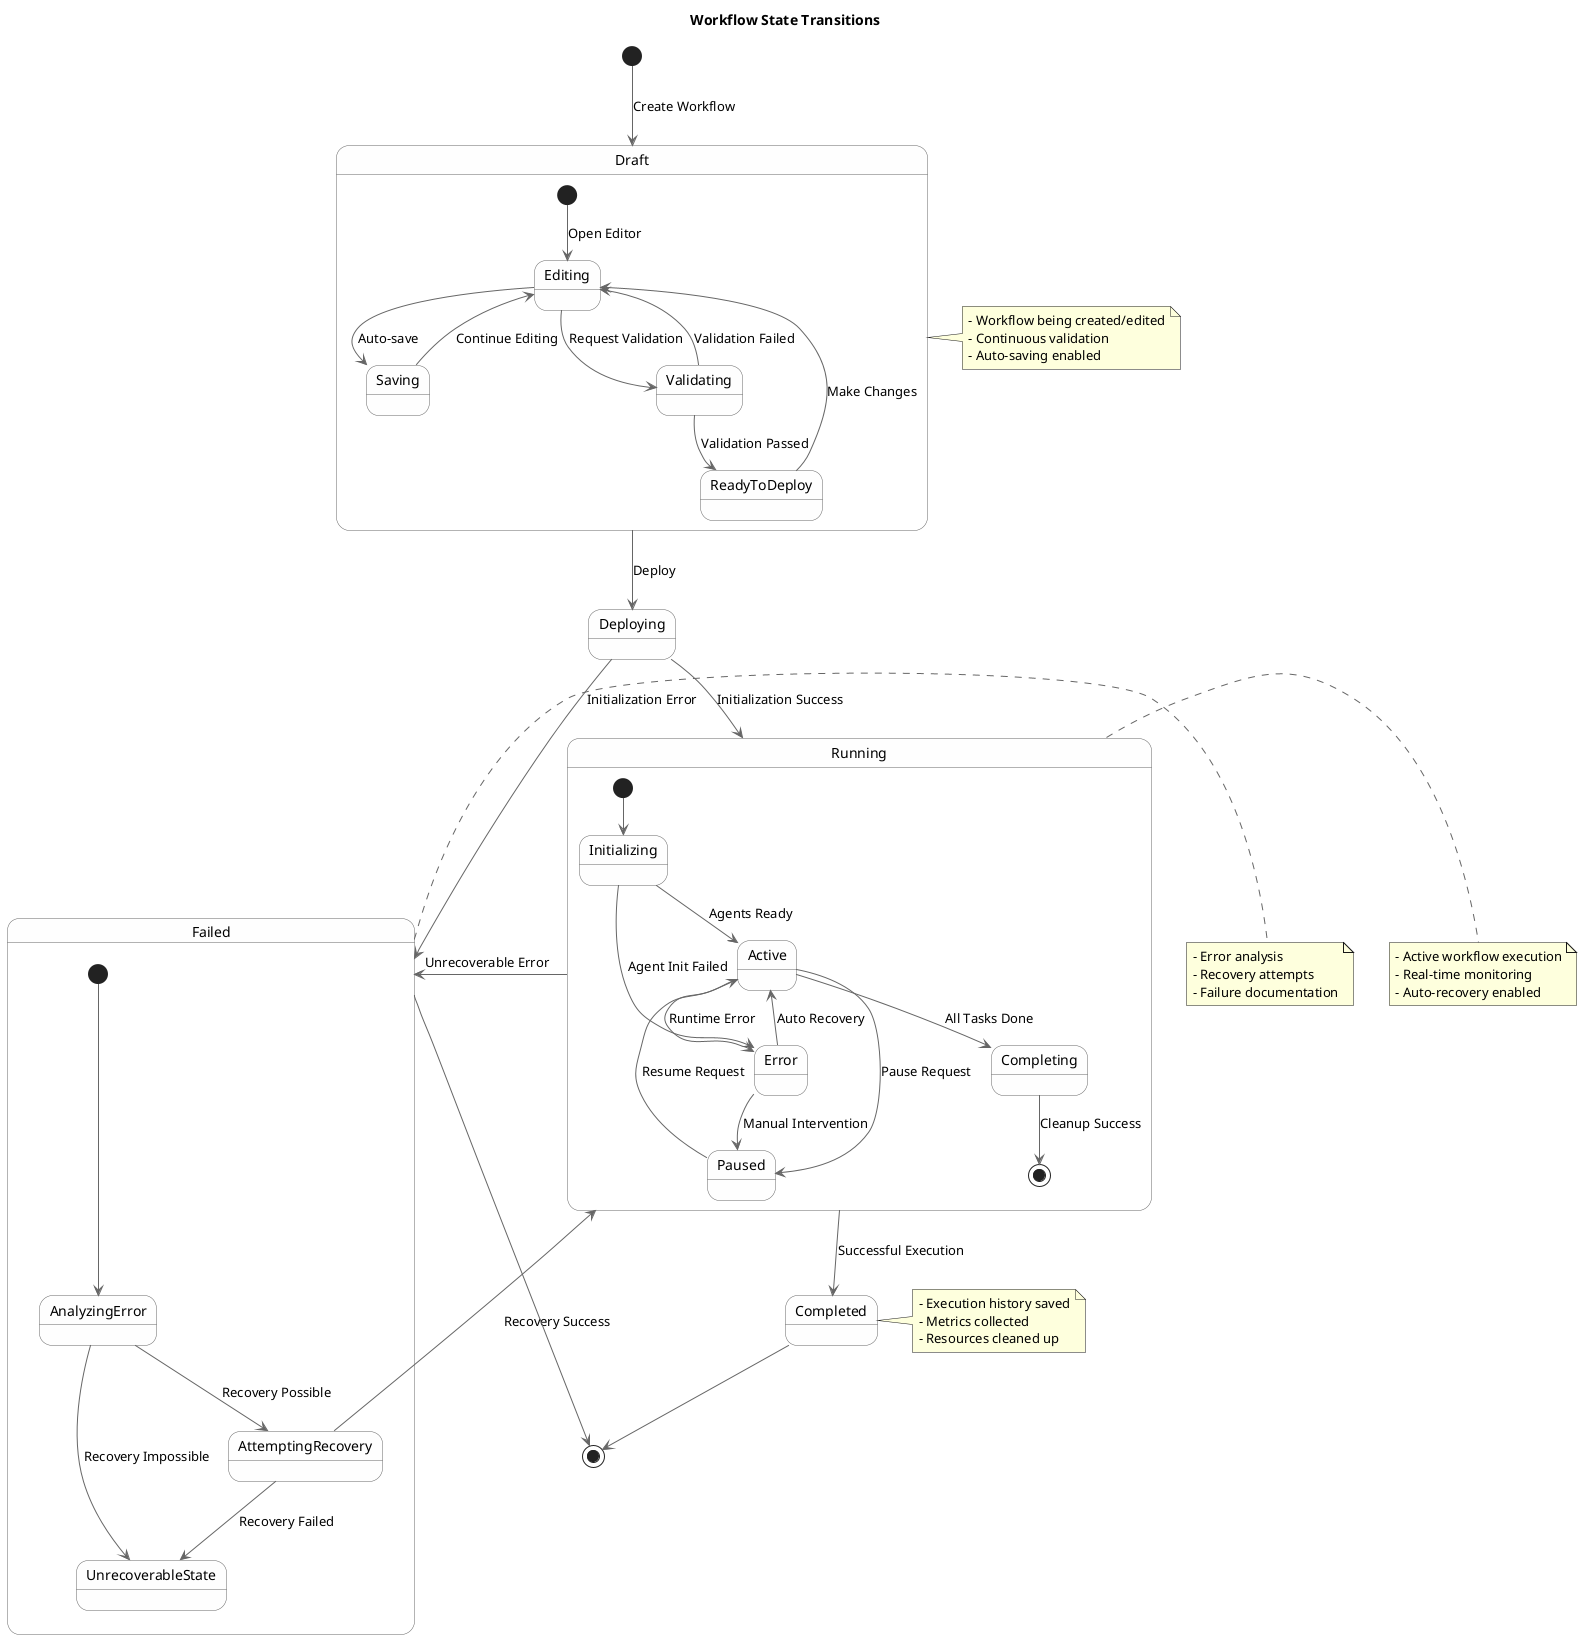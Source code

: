 @startuml Workflow State Transitions

' Styling
skinparam StateBackgroundColor #FEFEFE
skinparam StateBorderColor #666666
skinparam ArrowColor #666666
skinparam StateStartColor #445566
skinparam StateEndColor #445566

' Title
title Workflow State Transitions

' States
[*] --> Draft : Create Workflow

state Draft {
    [*] --> Editing : Open Editor
    Editing --> Saving : Auto-save
    Saving --> Editing : Continue Editing
    Editing --> Validating : Request Validation
    Validating --> Editing : Validation Failed
    Validating --> ReadyToDeploy : Validation Passed
    ReadyToDeploy --> Editing : Make Changes
}

Draft --> Deploying : Deploy
Deploying --> Running : Initialization Success
Deploying --> Failed : Initialization Error

state Running {
    [*] --> Initializing
    
    Initializing --> Active : Agents Ready
    Initializing --> Error : Agent Init Failed
    
    Active --> Paused : Pause Request
    Paused --> Active : Resume Request
    
    Active --> Error : Runtime Error
    Error --> Active : Auto Recovery
    Error --> Paused : Manual Intervention
    
    Active --> Completing : All Tasks Done
    Completing --> [*] : Cleanup Success
}

Running --> Completed : Successful Execution
Running --> Failed : Unrecoverable Error

state Failed {
    [*] --> AnalyzingError
    AnalyzingError --> AttemptingRecovery : Recovery Possible
    AnalyzingError --> UnrecoverableState : Recovery Impossible
    AttemptingRecovery --> UnrecoverableState : Recovery Failed
    AttemptingRecovery --> Running : Recovery Success
}

Completed --> [*]
Failed --> [*]

' Notes
note right of Draft
  - Workflow being created/edited
  - Continuous validation
  - Auto-saving enabled
end note

note right of Running
  - Active workflow execution
  - Real-time monitoring
  - Auto-recovery enabled
end note

note right of Failed
  - Error analysis
  - Recovery attempts
  - Failure documentation
end note

note right of Completed
  - Execution history saved
  - Metrics collected
  - Resources cleaned up
end note

@enduml
